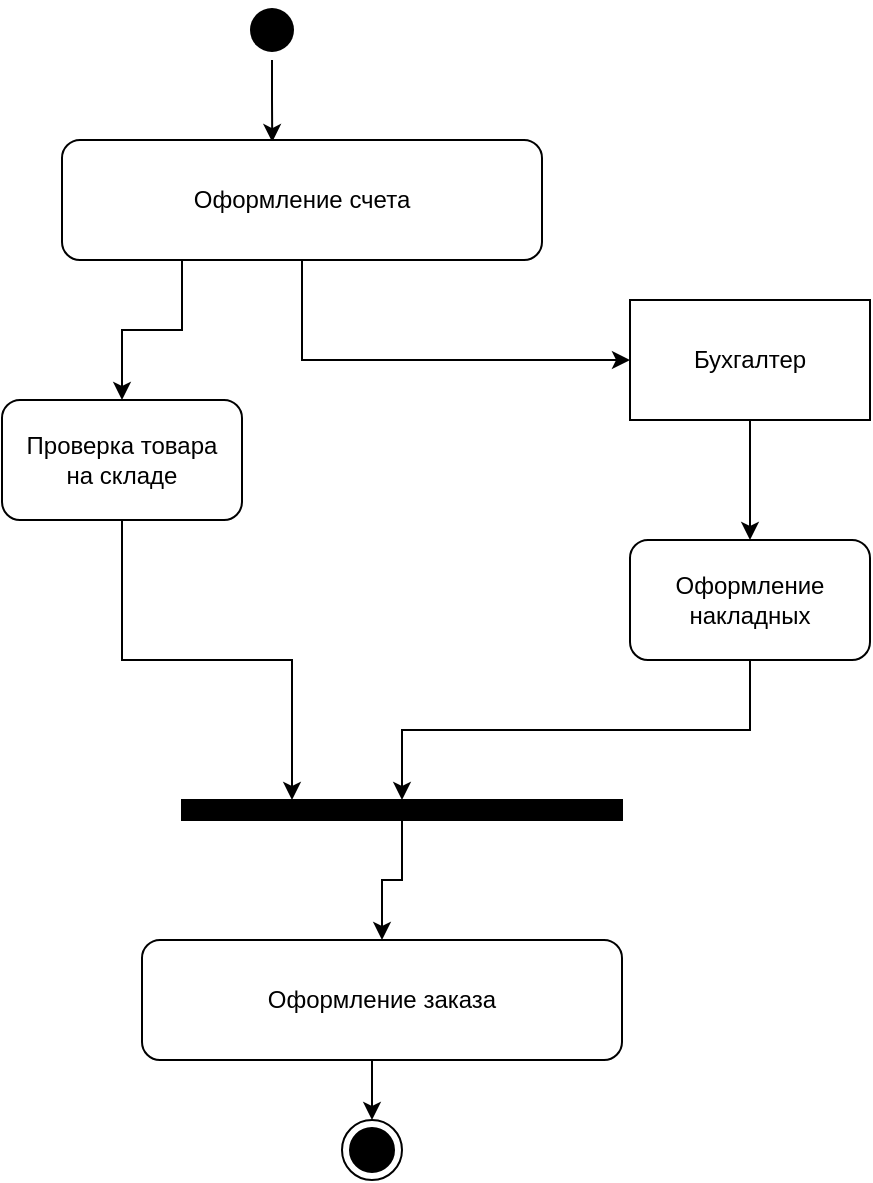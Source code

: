 <mxfile version="20.3.3" type="google"><diagram id="Y7El0TqXkyanaHioO6OO" name="Страница 1"><mxGraphModel grid="1" page="1" gridSize="10" guides="1" tooltips="1" connect="1" arrows="1" fold="1" pageScale="1" pageWidth="827" pageHeight="1169" math="0" shadow="0"><root><mxCell id="0"/><mxCell id="1" parent="0"/><mxCell id="JlCSAnjRVj6kwpdvfsdZ-7" style="edgeStyle=orthogonalEdgeStyle;rounded=0;orthogonalLoop=1;jettySize=auto;html=1;exitX=0.5;exitY=1;exitDx=0;exitDy=0;entryX=0.438;entryY=0.017;entryDx=0;entryDy=0;entryPerimeter=0;" edge="1" parent="1" source="JlCSAnjRVj6kwpdvfsdZ-1" target="JlCSAnjRVj6kwpdvfsdZ-5"><mxGeometry relative="1" as="geometry"/></mxCell><mxCell id="JlCSAnjRVj6kwpdvfsdZ-1" value="" style="ellipse;html=1;shape=endState;fillColor=#000000;strokeColor=none;" vertex="1" parent="1"><mxGeometry x="220" y="140" width="30" height="30" as="geometry"/></mxCell><mxCell id="JlCSAnjRVj6kwpdvfsdZ-2" value="" style="ellipse;html=1;shape=endState;fillColor=#000000;strokeColor=default;" vertex="1" parent="1"><mxGeometry x="270" y="700" width="30" height="30" as="geometry"/></mxCell><mxCell id="JlCSAnjRVj6kwpdvfsdZ-9" style="edgeStyle=orthogonalEdgeStyle;rounded=0;orthogonalLoop=1;jettySize=auto;html=1;exitX=0.5;exitY=1;exitDx=0;exitDy=0;entryX=0;entryY=0.5;entryDx=0;entryDy=0;" edge="1" parent="1" source="JlCSAnjRVj6kwpdvfsdZ-5" target="JlCSAnjRVj6kwpdvfsdZ-8"><mxGeometry relative="1" as="geometry"/></mxCell><mxCell id="JlCSAnjRVj6kwpdvfsdZ-14" style="edgeStyle=orthogonalEdgeStyle;rounded=0;orthogonalLoop=1;jettySize=auto;html=1;exitX=0.5;exitY=1;exitDx=0;exitDy=0;entryX=0.25;entryY=0;entryDx=0;entryDy=0;" edge="1" parent="1" source="JlCSAnjRVj6kwpdvfsdZ-18" target="JlCSAnjRVj6kwpdvfsdZ-12"><mxGeometry relative="1" as="geometry"/></mxCell><mxCell id="JlCSAnjRVj6kwpdvfsdZ-19" style="edgeStyle=orthogonalEdgeStyle;rounded=0;orthogonalLoop=1;jettySize=auto;html=1;exitX=0.25;exitY=1;exitDx=0;exitDy=0;entryX=0.5;entryY=0;entryDx=0;entryDy=0;" edge="1" parent="1" source="JlCSAnjRVj6kwpdvfsdZ-5" target="JlCSAnjRVj6kwpdvfsdZ-18"><mxGeometry relative="1" as="geometry"/></mxCell><mxCell id="JlCSAnjRVj6kwpdvfsdZ-5" value="Оформление счета" style="rounded=1;whiteSpace=wrap;html=1;strokeColor=default;" vertex="1" parent="1"><mxGeometry x="130" y="210" width="240" height="60" as="geometry"/></mxCell><mxCell id="JlCSAnjRVj6kwpdvfsdZ-11" style="edgeStyle=orthogonalEdgeStyle;rounded=0;orthogonalLoop=1;jettySize=auto;html=1;exitX=0.5;exitY=1;exitDx=0;exitDy=0;entryX=0.5;entryY=0;entryDx=0;entryDy=0;" edge="1" parent="1" source="JlCSAnjRVj6kwpdvfsdZ-8" target="JlCSAnjRVj6kwpdvfsdZ-10"><mxGeometry relative="1" as="geometry"/></mxCell><mxCell id="JlCSAnjRVj6kwpdvfsdZ-8" value="Бухгалтер" style="rounded=0;whiteSpace=wrap;html=1;strokeColor=default;" vertex="1" parent="1"><mxGeometry x="414" y="290" width="120" height="60" as="geometry"/></mxCell><mxCell id="JlCSAnjRVj6kwpdvfsdZ-13" style="edgeStyle=orthogonalEdgeStyle;rounded=0;orthogonalLoop=1;jettySize=auto;html=1;exitX=0.5;exitY=1;exitDx=0;exitDy=0;" edge="1" parent="1" source="JlCSAnjRVj6kwpdvfsdZ-10" target="JlCSAnjRVj6kwpdvfsdZ-12"><mxGeometry relative="1" as="geometry"/></mxCell><mxCell id="JlCSAnjRVj6kwpdvfsdZ-10" value="Оформление накладных" style="rounded=1;whiteSpace=wrap;html=1;strokeColor=default;" vertex="1" parent="1"><mxGeometry x="414" y="410" width="120" height="60" as="geometry"/></mxCell><mxCell id="JlCSAnjRVj6kwpdvfsdZ-16" style="edgeStyle=orthogonalEdgeStyle;rounded=0;orthogonalLoop=1;jettySize=auto;html=1;exitX=0.5;exitY=1;exitDx=0;exitDy=0;entryX=0.5;entryY=0;entryDx=0;entryDy=0;" edge="1" parent="1" source="JlCSAnjRVj6kwpdvfsdZ-12" target="JlCSAnjRVj6kwpdvfsdZ-15"><mxGeometry relative="1" as="geometry"/></mxCell><mxCell id="JlCSAnjRVj6kwpdvfsdZ-12" value="" style="rounded=0;whiteSpace=wrap;html=1;strokeColor=default;fillColor=#000000;" vertex="1" parent="1"><mxGeometry x="190" y="540" width="220" height="10" as="geometry"/></mxCell><mxCell id="JlCSAnjRVj6kwpdvfsdZ-17" style="edgeStyle=orthogonalEdgeStyle;rounded=0;orthogonalLoop=1;jettySize=auto;html=1;exitX=0.5;exitY=1;exitDx=0;exitDy=0;entryX=0.5;entryY=0;entryDx=0;entryDy=0;" edge="1" parent="1" source="JlCSAnjRVj6kwpdvfsdZ-15" target="JlCSAnjRVj6kwpdvfsdZ-2"><mxGeometry relative="1" as="geometry"/></mxCell><mxCell id="JlCSAnjRVj6kwpdvfsdZ-15" value="Оформление заказа" style="rounded=1;whiteSpace=wrap;html=1;strokeColor=default;" vertex="1" parent="1"><mxGeometry x="170" y="610" width="240" height="60" as="geometry"/></mxCell><mxCell id="JlCSAnjRVj6kwpdvfsdZ-18" value="Проверка товара&lt;br&gt;на складе" style="rounded=1;whiteSpace=wrap;html=1;strokeColor=default;fillColor=#FFFFFF;" vertex="1" parent="1"><mxGeometry x="100" y="340" width="120" height="60" as="geometry"/></mxCell></root></mxGraphModel></diagram></mxfile>